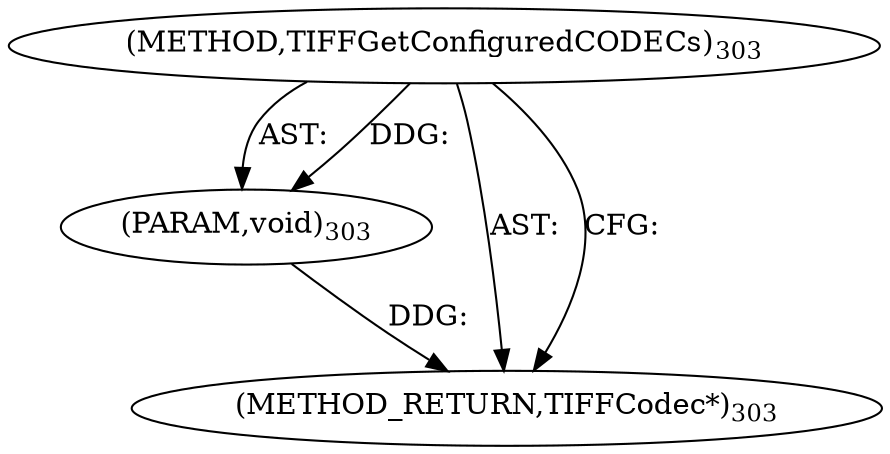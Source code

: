 digraph "TIFFGetConfiguredCODECs" {  
"8366" [label = <(METHOD,TIFFGetConfiguredCODECs)<SUB>303</SUB>> ]
"8367" [label = <(PARAM,void)<SUB>303</SUB>> ]
"8368" [label = <(METHOD_RETURN,TIFFCodec*)<SUB>303</SUB>> ]
  "8366" -> "8367"  [ label = "AST: "] 
  "8366" -> "8368"  [ label = "AST: "] 
  "8366" -> "8368"  [ label = "CFG: "] 
  "8367" -> "8368"  [ label = "DDG: "] 
  "8366" -> "8367"  [ label = "DDG: "] 
}
